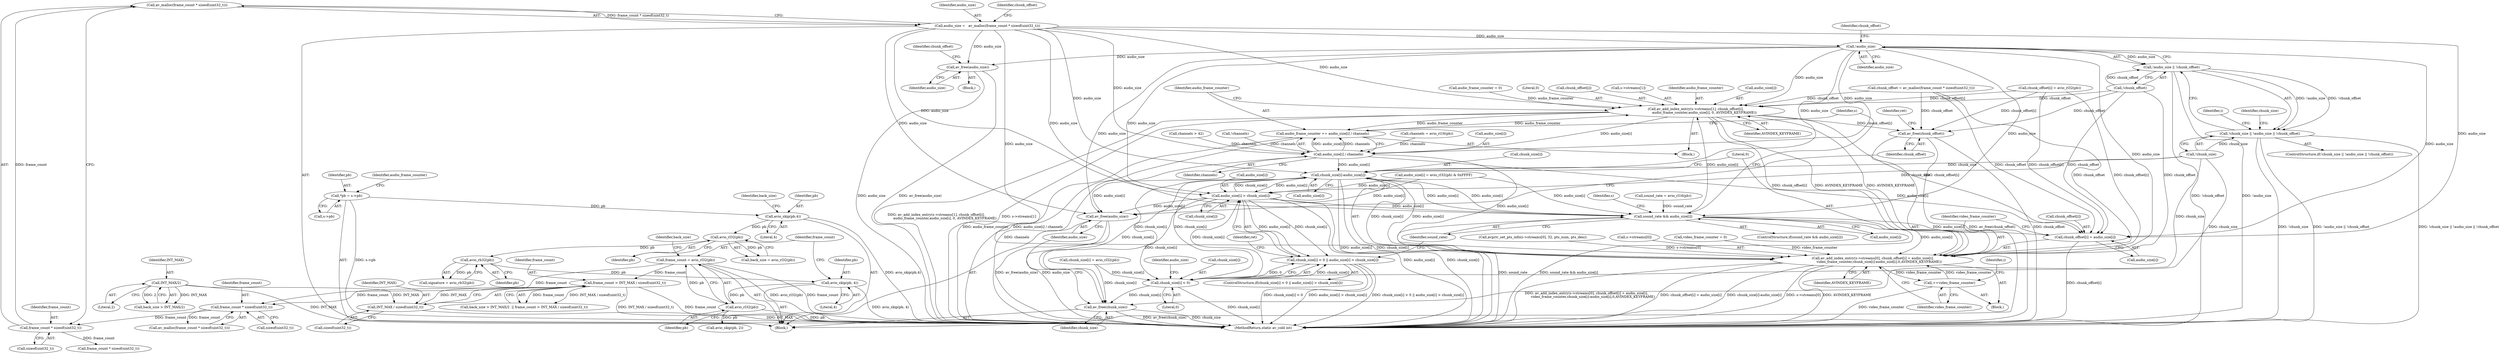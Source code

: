digraph "0_FFmpeg_96f24d1bee7fe7bac08e2b7c74db1a046c9dc0de@API" {
"1000441" [label="(Call,av_malloc(frame_count * sizeof(uint32_t)))"];
"1000442" [label="(Call,frame_count * sizeof(uint32_t))"];
"1000435" [label="(Call,frame_count * sizeof(uint32_t))"];
"1000187" [label="(Call,frame_count > INT_MAX / sizeof(uint32_t))"];
"1000176" [label="(Call,frame_count = avio_rl32(pb))"];
"1000178" [label="(Call,avio_rl32(pb))"];
"1000173" [label="(Call,avio_skip(pb, 4))"];
"1000171" [label="(Call,avio_rb32(pb))"];
"1000167" [label="(Call,avio_rl32(pb))"];
"1000162" [label="(Call,avio_skip(pb,4))"];
"1000116" [label="(Call,*pb = s->pb)"];
"1000189" [label="(Call,INT_MAX / sizeof(uint32_t))"];
"1000184" [label="(Call,INT_MAX/2)"];
"1000439" [label="(Call,audio_size =   av_malloc(frame_count * sizeof(uint32_t)))"];
"1000458" [label="(Call,!audio_size)"];
"1000457" [label="(Call,!audio_size || !chunk_offset)"];
"1000454" [label="(Call,!chunk_size || !audio_size || !chunk_offset)"];
"1000465" [label="(Call,av_free(audio_size))"];
"1000536" [label="(Call,audio_size[i] > chunk_size[i])"];
"1000530" [label="(Call,chunk_size[i] < 0 || audio_size[i] > chunk_size[i])"];
"1000549" [label="(Call,sound_rate && audio_size[i])"];
"1000555" [label="(Call,av_add_index_entry(s->streams[1], chunk_offset[i],\n                audio_frame_counter,audio_size[i], 0, AVINDEX_KEYFRAME))"];
"1000570" [label="(Call,audio_frame_counter += audio_size[i] / channels)"];
"1000572" [label="(Call,audio_size[i] / channels)"];
"1000577" [label="(Call,av_add_index_entry(s->streams[0], chunk_offset[i] + audio_size[i],\n            video_frame_counter,chunk_size[i]-audio_size[i],0,AVINDEX_KEYFRAME))"];
"1000600" [label="(Call,++video_frame_counter)"];
"1000583" [label="(Call,chunk_offset[i] + audio_size[i])"];
"1000591" [label="(Call,chunk_size[i]-audio_size[i])"];
"1000531" [label="(Call,chunk_size[i] < 0)"];
"1000602" [label="(Call,av_free(chunk_size))"];
"1000604" [label="(Call,av_free(audio_size))"];
"1000606" [label="(Call,av_free(chunk_offset))"];
"1000528" [label="(Block,)"];
"1000191" [label="(Call,sizeof(uint32_t))"];
"1000444" [label="(Call,sizeof(uint32_t))"];
"1000436" [label="(Identifier,frame_count)"];
"1000592" [label="(Call,chunk_size[i])"];
"1000198" [label="(Call,sound_rate = avio_rl16(pb))"];
"1000176" [label="(Call,frame_count = avio_rl32(pb))"];
"1000600" [label="(Call,++video_frame_counter)"];
"1000609" [label="(Identifier,ret)"];
"1000304" [label="(Call,!channels)"];
"1000550" [label="(Identifier,sound_rate)"];
"1000536" [label="(Call,audio_size[i] > chunk_size[i])"];
"1000181" [label="(Call,back_size > INT_MAX/2  || frame_count > INT_MAX / sizeof(uint32_t))"];
"1000190" [label="(Identifier,INT_MAX)"];
"1000591" [label="(Call,chunk_size[i]-audio_size[i])"];
"1000610" [label="(MethodReturn,static av_cold int)"];
"1000511" [label="(Call,audio_size[i] = avio_rl32(pb) & 0xFFFF)"];
"1000527" [label="(Identifier,i)"];
"1000572" [label="(Call,audio_size[i] / channels)"];
"1000570" [label="(Call,audio_frame_counter += audio_size[i] / channels)"];
"1000206" [label="(Call,channels = avio_rl16(pb))"];
"1000603" [label="(Identifier,chunk_size)"];
"1000573" [label="(Call,audio_size[i])"];
"1000551" [label="(Call,audio_size[i])"];
"1000577" [label="(Call,av_add_index_entry(s->streams[0], chunk_offset[i] + audio_size[i],\n            video_frame_counter,chunk_size[i]-audio_size[i],0,AVINDEX_KEYFRAME))"];
"1000165" [label="(Call,back_size = avio_rl32(pb))"];
"1000555" [label="(Call,av_add_index_entry(s->streams[1], chunk_offset[i],\n                audio_frame_counter,audio_size[i], 0, AVINDEX_KEYFRAME))"];
"1000461" [label="(Identifier,chunk_offset)"];
"1000590" [label="(Identifier,video_frame_counter)"];
"1000183" [label="(Identifier,back_size)"];
"1000537" [label="(Call,audio_size[i])"];
"1000583" [label="(Call,chunk_offset[i] + audio_size[i])"];
"1000443" [label="(Identifier,frame_count)"];
"1000453" [label="(ControlStructure,if(!chunk_size || !audio_size || !chunk_offset))"];
"1000481" [label="(Call,chunk_size[i] = avio_rl32(pb))"];
"1000177" [label="(Identifier,frame_count)"];
"1000558" [label="(Identifier,s)"];
"1000306" [label="(Call,channels > 42)"];
"1000601" [label="(Identifier,video_frame_counter)"];
"1000435" [label="(Call,frame_count * sizeof(uint32_t))"];
"1000584" [label="(Call,chunk_offset[i])"];
"1000441" [label="(Call,av_malloc(frame_count * sizeof(uint32_t)))"];
"1000606" [label="(Call,av_free(chunk_offset))"];
"1000540" [label="(Call,chunk_size[i])"];
"1000440" [label="(Identifier,audio_size)"];
"1000167" [label="(Call,avio_rl32(pb))"];
"1000188" [label="(Identifier,frame_count)"];
"1000565" [label="(Call,audio_size[i])"];
"1000124" [label="(Call,audio_frame_counter = 0)"];
"1000423" [label="(Call,avpriv_set_pts_info(s->streams[0], 32, pts_num, pts_den))"];
"1000459" [label="(Identifier,audio_size)"];
"1000185" [label="(Identifier,INT_MAX)"];
"1000548" [label="(ControlStructure,if(sound_rate && audio_size[i]))"];
"1000545" [label="(Identifier,ret)"];
"1000531" [label="(Call,chunk_size[i] < 0)"];
"1000171" [label="(Call,avio_rb32(pb))"];
"1000605" [label="(Identifier,audio_size)"];
"1000175" [label="(Literal,4)"];
"1000166" [label="(Identifier,back_size)"];
"1000174" [label="(Identifier,pb)"];
"1000568" [label="(Literal,0)"];
"1000125" [label="(Identifier,audio_frame_counter)"];
"1000439" [label="(Call,audio_size =   av_malloc(frame_count * sizeof(uint32_t)))"];
"1000442" [label="(Call,frame_count * sizeof(uint32_t))"];
"1000496" [label="(Call,chunk_offset[i] = avio_rl32(pb))"];
"1000538" [label="(Identifier,audio_size)"];
"1000195" [label="(Call,avio_skip(pb, 2))"];
"1000599" [label="(Identifier,AVINDEX_KEYFRAME)"];
"1000182" [label="(Call,back_size > INT_MAX/2)"];
"1000595" [label="(Call,audio_size[i])"];
"1000468" [label="(Identifier,chunk_offset)"];
"1000532" [label="(Call,chunk_size[i])"];
"1000179" [label="(Identifier,pb)"];
"1000580" [label="(Identifier,s)"];
"1000434" [label="(Call,av_malloc(frame_count * sizeof(uint32_t)))"];
"1000189" [label="(Call,INT_MAX / sizeof(uint32_t))"];
"1000454" [label="(Call,!chunk_size || !audio_size || !chunk_offset)"];
"1000530" [label="(Call,chunk_size[i] < 0 || audio_size[i] > chunk_size[i])"];
"1000187" [label="(Call,frame_count > INT_MAX / sizeof(uint32_t))"];
"1000437" [label="(Call,sizeof(uint32_t))"];
"1000162" [label="(Call,avio_skip(pb,4))"];
"1000184" [label="(Call,INT_MAX/2)"];
"1000607" [label="(Identifier,chunk_offset)"];
"1000117" [label="(Identifier,pb)"];
"1000578" [label="(Call,s->streams[0])"];
"1000169" [label="(Call,signature = avio_rb32(pb))"];
"1000455" [label="(Call,!chunk_size)"];
"1000561" [label="(Call,chunk_offset[i])"];
"1000460" [label="(Call,!chunk_offset)"];
"1000458" [label="(Call,!audio_size)"];
"1000598" [label="(Literal,0)"];
"1000587" [label="(Call,audio_size[i])"];
"1000449" [label="(Call,frame_count * sizeof(uint32_t))"];
"1000128" [label="(Call,video_frame_counter = 0)"];
"1000186" [label="(Literal,2)"];
"1000576" [label="(Identifier,channels)"];
"1000164" [label="(Literal,4)"];
"1000556" [label="(Call,s->streams[1])"];
"1000535" [label="(Literal,0)"];
"1000554" [label="(Block,)"];
"1000163" [label="(Identifier,pb)"];
"1000446" [label="(Call,chunk_offset = av_malloc(frame_count * sizeof(uint32_t)))"];
"1000465" [label="(Call,av_free(audio_size))"];
"1000173" [label="(Call,avio_skip(pb, 4))"];
"1000462" [label="(Block,)"];
"1000114" [label="(Block,)"];
"1000529" [label="(ControlStructure,if(chunk_size[i] < 0 || audio_size[i] > chunk_size[i]))"];
"1000549" [label="(Call,sound_rate && audio_size[i])"];
"1000457" [label="(Call,!audio_size || !chunk_offset)"];
"1000464" [label="(Identifier,chunk_size)"];
"1000602" [label="(Call,av_free(chunk_size))"];
"1000466" [label="(Identifier,audio_size)"];
"1000178" [label="(Call,avio_rl32(pb))"];
"1000474" [label="(Identifier,i)"];
"1000447" [label="(Identifier,chunk_offset)"];
"1000604" [label="(Call,av_free(audio_size))"];
"1000564" [label="(Identifier,audio_frame_counter)"];
"1000116" [label="(Call,*pb = s->pb)"];
"1000569" [label="(Identifier,AVINDEX_KEYFRAME)"];
"1000168" [label="(Identifier,pb)"];
"1000571" [label="(Identifier,audio_frame_counter)"];
"1000172" [label="(Identifier,pb)"];
"1000118" [label="(Call,s->pb)"];
"1000441" -> "1000439"  [label="AST: "];
"1000441" -> "1000442"  [label="CFG: "];
"1000442" -> "1000441"  [label="AST: "];
"1000439" -> "1000441"  [label="CFG: "];
"1000441" -> "1000439"  [label="DDG: frame_count * sizeof(uint32_t)"];
"1000442" -> "1000441"  [label="DDG: frame_count"];
"1000442" -> "1000444"  [label="CFG: "];
"1000443" -> "1000442"  [label="AST: "];
"1000444" -> "1000442"  [label="AST: "];
"1000435" -> "1000442"  [label="DDG: frame_count"];
"1000442" -> "1000449"  [label="DDG: frame_count"];
"1000435" -> "1000434"  [label="AST: "];
"1000435" -> "1000437"  [label="CFG: "];
"1000436" -> "1000435"  [label="AST: "];
"1000437" -> "1000435"  [label="AST: "];
"1000434" -> "1000435"  [label="CFG: "];
"1000435" -> "1000434"  [label="DDG: frame_count"];
"1000187" -> "1000435"  [label="DDG: frame_count"];
"1000176" -> "1000435"  [label="DDG: frame_count"];
"1000187" -> "1000181"  [label="AST: "];
"1000187" -> "1000189"  [label="CFG: "];
"1000188" -> "1000187"  [label="AST: "];
"1000189" -> "1000187"  [label="AST: "];
"1000181" -> "1000187"  [label="CFG: "];
"1000187" -> "1000610"  [label="DDG: frame_count"];
"1000187" -> "1000610"  [label="DDG: INT_MAX / sizeof(uint32_t)"];
"1000187" -> "1000181"  [label="DDG: frame_count"];
"1000187" -> "1000181"  [label="DDG: INT_MAX / sizeof(uint32_t)"];
"1000176" -> "1000187"  [label="DDG: frame_count"];
"1000189" -> "1000187"  [label="DDG: INT_MAX"];
"1000176" -> "1000114"  [label="AST: "];
"1000176" -> "1000178"  [label="CFG: "];
"1000177" -> "1000176"  [label="AST: "];
"1000178" -> "1000176"  [label="AST: "];
"1000183" -> "1000176"  [label="CFG: "];
"1000176" -> "1000610"  [label="DDG: avio_rl32(pb)"];
"1000176" -> "1000610"  [label="DDG: frame_count"];
"1000178" -> "1000176"  [label="DDG: pb"];
"1000178" -> "1000179"  [label="CFG: "];
"1000179" -> "1000178"  [label="AST: "];
"1000178" -> "1000610"  [label="DDG: pb"];
"1000173" -> "1000178"  [label="DDG: pb"];
"1000178" -> "1000195"  [label="DDG: pb"];
"1000173" -> "1000114"  [label="AST: "];
"1000173" -> "1000175"  [label="CFG: "];
"1000174" -> "1000173"  [label="AST: "];
"1000175" -> "1000173"  [label="AST: "];
"1000177" -> "1000173"  [label="CFG: "];
"1000173" -> "1000610"  [label="DDG: avio_skip(pb, 4)"];
"1000171" -> "1000173"  [label="DDG: pb"];
"1000171" -> "1000169"  [label="AST: "];
"1000171" -> "1000172"  [label="CFG: "];
"1000172" -> "1000171"  [label="AST: "];
"1000169" -> "1000171"  [label="CFG: "];
"1000171" -> "1000169"  [label="DDG: pb"];
"1000167" -> "1000171"  [label="DDG: pb"];
"1000167" -> "1000165"  [label="AST: "];
"1000167" -> "1000168"  [label="CFG: "];
"1000168" -> "1000167"  [label="AST: "];
"1000165" -> "1000167"  [label="CFG: "];
"1000167" -> "1000165"  [label="DDG: pb"];
"1000162" -> "1000167"  [label="DDG: pb"];
"1000162" -> "1000114"  [label="AST: "];
"1000162" -> "1000164"  [label="CFG: "];
"1000163" -> "1000162"  [label="AST: "];
"1000164" -> "1000162"  [label="AST: "];
"1000166" -> "1000162"  [label="CFG: "];
"1000162" -> "1000610"  [label="DDG: avio_skip(pb,4)"];
"1000116" -> "1000162"  [label="DDG: pb"];
"1000116" -> "1000114"  [label="AST: "];
"1000116" -> "1000118"  [label="CFG: "];
"1000117" -> "1000116"  [label="AST: "];
"1000118" -> "1000116"  [label="AST: "];
"1000125" -> "1000116"  [label="CFG: "];
"1000116" -> "1000610"  [label="DDG: s->pb"];
"1000189" -> "1000191"  [label="CFG: "];
"1000190" -> "1000189"  [label="AST: "];
"1000191" -> "1000189"  [label="AST: "];
"1000189" -> "1000610"  [label="DDG: INT_MAX"];
"1000184" -> "1000189"  [label="DDG: INT_MAX"];
"1000184" -> "1000182"  [label="AST: "];
"1000184" -> "1000186"  [label="CFG: "];
"1000185" -> "1000184"  [label="AST: "];
"1000186" -> "1000184"  [label="AST: "];
"1000182" -> "1000184"  [label="CFG: "];
"1000184" -> "1000610"  [label="DDG: INT_MAX"];
"1000184" -> "1000182"  [label="DDG: INT_MAX"];
"1000184" -> "1000182"  [label="DDG: 2"];
"1000439" -> "1000114"  [label="AST: "];
"1000440" -> "1000439"  [label="AST: "];
"1000447" -> "1000439"  [label="CFG: "];
"1000439" -> "1000458"  [label="DDG: audio_size"];
"1000439" -> "1000465"  [label="DDG: audio_size"];
"1000439" -> "1000536"  [label="DDG: audio_size"];
"1000439" -> "1000549"  [label="DDG: audio_size"];
"1000439" -> "1000555"  [label="DDG: audio_size"];
"1000439" -> "1000572"  [label="DDG: audio_size"];
"1000439" -> "1000577"  [label="DDG: audio_size"];
"1000439" -> "1000583"  [label="DDG: audio_size"];
"1000439" -> "1000591"  [label="DDG: audio_size"];
"1000439" -> "1000604"  [label="DDG: audio_size"];
"1000458" -> "1000457"  [label="AST: "];
"1000458" -> "1000459"  [label="CFG: "];
"1000459" -> "1000458"  [label="AST: "];
"1000461" -> "1000458"  [label="CFG: "];
"1000457" -> "1000458"  [label="CFG: "];
"1000458" -> "1000457"  [label="DDG: audio_size"];
"1000458" -> "1000465"  [label="DDG: audio_size"];
"1000458" -> "1000536"  [label="DDG: audio_size"];
"1000458" -> "1000549"  [label="DDG: audio_size"];
"1000458" -> "1000555"  [label="DDG: audio_size"];
"1000458" -> "1000572"  [label="DDG: audio_size"];
"1000458" -> "1000577"  [label="DDG: audio_size"];
"1000458" -> "1000583"  [label="DDG: audio_size"];
"1000458" -> "1000591"  [label="DDG: audio_size"];
"1000458" -> "1000604"  [label="DDG: audio_size"];
"1000457" -> "1000454"  [label="AST: "];
"1000457" -> "1000460"  [label="CFG: "];
"1000460" -> "1000457"  [label="AST: "];
"1000454" -> "1000457"  [label="CFG: "];
"1000457" -> "1000610"  [label="DDG: !chunk_offset"];
"1000457" -> "1000610"  [label="DDG: !audio_size"];
"1000457" -> "1000454"  [label="DDG: !audio_size"];
"1000457" -> "1000454"  [label="DDG: !chunk_offset"];
"1000460" -> "1000457"  [label="DDG: chunk_offset"];
"1000454" -> "1000453"  [label="AST: "];
"1000454" -> "1000455"  [label="CFG: "];
"1000455" -> "1000454"  [label="AST: "];
"1000464" -> "1000454"  [label="CFG: "];
"1000474" -> "1000454"  [label="CFG: "];
"1000454" -> "1000610"  [label="DDG: !chunk_size"];
"1000454" -> "1000610"  [label="DDG: !audio_size || !chunk_offset"];
"1000454" -> "1000610"  [label="DDG: !chunk_size || !audio_size || !chunk_offset"];
"1000455" -> "1000454"  [label="DDG: chunk_size"];
"1000465" -> "1000462"  [label="AST: "];
"1000465" -> "1000466"  [label="CFG: "];
"1000466" -> "1000465"  [label="AST: "];
"1000468" -> "1000465"  [label="CFG: "];
"1000465" -> "1000610"  [label="DDG: av_free(audio_size)"];
"1000465" -> "1000610"  [label="DDG: audio_size"];
"1000536" -> "1000530"  [label="AST: "];
"1000536" -> "1000540"  [label="CFG: "];
"1000537" -> "1000536"  [label="AST: "];
"1000540" -> "1000536"  [label="AST: "];
"1000530" -> "1000536"  [label="CFG: "];
"1000536" -> "1000610"  [label="DDG: chunk_size[i]"];
"1000536" -> "1000610"  [label="DDG: audio_size[i]"];
"1000536" -> "1000530"  [label="DDG: audio_size[i]"];
"1000536" -> "1000530"  [label="DDG: chunk_size[i]"];
"1000591" -> "1000536"  [label="DDG: audio_size[i]"];
"1000511" -> "1000536"  [label="DDG: audio_size[i]"];
"1000531" -> "1000536"  [label="DDG: chunk_size[i]"];
"1000455" -> "1000536"  [label="DDG: chunk_size"];
"1000536" -> "1000549"  [label="DDG: audio_size[i]"];
"1000536" -> "1000591"  [label="DDG: chunk_size[i]"];
"1000536" -> "1000602"  [label="DDG: chunk_size[i]"];
"1000536" -> "1000604"  [label="DDG: audio_size[i]"];
"1000530" -> "1000529"  [label="AST: "];
"1000530" -> "1000531"  [label="CFG: "];
"1000531" -> "1000530"  [label="AST: "];
"1000545" -> "1000530"  [label="CFG: "];
"1000550" -> "1000530"  [label="CFG: "];
"1000530" -> "1000610"  [label="DDG: chunk_size[i] < 0"];
"1000530" -> "1000610"  [label="DDG: audio_size[i] > chunk_size[i]"];
"1000530" -> "1000610"  [label="DDG: chunk_size[i] < 0 || audio_size[i] > chunk_size[i]"];
"1000531" -> "1000530"  [label="DDG: chunk_size[i]"];
"1000531" -> "1000530"  [label="DDG: 0"];
"1000549" -> "1000548"  [label="AST: "];
"1000549" -> "1000550"  [label="CFG: "];
"1000549" -> "1000551"  [label="CFG: "];
"1000550" -> "1000549"  [label="AST: "];
"1000551" -> "1000549"  [label="AST: "];
"1000558" -> "1000549"  [label="CFG: "];
"1000580" -> "1000549"  [label="CFG: "];
"1000549" -> "1000610"  [label="DDG: sound_rate"];
"1000549" -> "1000610"  [label="DDG: sound_rate && audio_size[i]"];
"1000198" -> "1000549"  [label="DDG: sound_rate"];
"1000591" -> "1000549"  [label="DDG: audio_size[i]"];
"1000511" -> "1000549"  [label="DDG: audio_size[i]"];
"1000549" -> "1000555"  [label="DDG: audio_size[i]"];
"1000549" -> "1000577"  [label="DDG: audio_size[i]"];
"1000549" -> "1000583"  [label="DDG: audio_size[i]"];
"1000549" -> "1000591"  [label="DDG: audio_size[i]"];
"1000555" -> "1000554"  [label="AST: "];
"1000555" -> "1000569"  [label="CFG: "];
"1000556" -> "1000555"  [label="AST: "];
"1000561" -> "1000555"  [label="AST: "];
"1000564" -> "1000555"  [label="AST: "];
"1000565" -> "1000555"  [label="AST: "];
"1000568" -> "1000555"  [label="AST: "];
"1000569" -> "1000555"  [label="AST: "];
"1000571" -> "1000555"  [label="CFG: "];
"1000555" -> "1000610"  [label="DDG: av_add_index_entry(s->streams[1], chunk_offset[i],\n                audio_frame_counter,audio_size[i], 0, AVINDEX_KEYFRAME)"];
"1000555" -> "1000610"  [label="DDG: s->streams[1]"];
"1000460" -> "1000555"  [label="DDG: chunk_offset"];
"1000496" -> "1000555"  [label="DDG: chunk_offset[i]"];
"1000446" -> "1000555"  [label="DDG: chunk_offset"];
"1000124" -> "1000555"  [label="DDG: audio_frame_counter"];
"1000570" -> "1000555"  [label="DDG: audio_frame_counter"];
"1000577" -> "1000555"  [label="DDG: AVINDEX_KEYFRAME"];
"1000555" -> "1000570"  [label="DDG: audio_frame_counter"];
"1000555" -> "1000572"  [label="DDG: audio_size[i]"];
"1000555" -> "1000577"  [label="DDG: chunk_offset[i]"];
"1000555" -> "1000577"  [label="DDG: AVINDEX_KEYFRAME"];
"1000555" -> "1000583"  [label="DDG: chunk_offset[i]"];
"1000555" -> "1000606"  [label="DDG: chunk_offset[i]"];
"1000570" -> "1000554"  [label="AST: "];
"1000570" -> "1000572"  [label="CFG: "];
"1000571" -> "1000570"  [label="AST: "];
"1000572" -> "1000570"  [label="AST: "];
"1000580" -> "1000570"  [label="CFG: "];
"1000570" -> "1000610"  [label="DDG: audio_frame_counter"];
"1000570" -> "1000610"  [label="DDG: audio_size[i] / channels"];
"1000572" -> "1000570"  [label="DDG: audio_size[i]"];
"1000572" -> "1000570"  [label="DDG: channels"];
"1000572" -> "1000576"  [label="CFG: "];
"1000573" -> "1000572"  [label="AST: "];
"1000576" -> "1000572"  [label="AST: "];
"1000572" -> "1000610"  [label="DDG: channels"];
"1000206" -> "1000572"  [label="DDG: channels"];
"1000304" -> "1000572"  [label="DDG: channels"];
"1000306" -> "1000572"  [label="DDG: channels"];
"1000572" -> "1000577"  [label="DDG: audio_size[i]"];
"1000572" -> "1000583"  [label="DDG: audio_size[i]"];
"1000572" -> "1000591"  [label="DDG: audio_size[i]"];
"1000577" -> "1000528"  [label="AST: "];
"1000577" -> "1000599"  [label="CFG: "];
"1000578" -> "1000577"  [label="AST: "];
"1000583" -> "1000577"  [label="AST: "];
"1000590" -> "1000577"  [label="AST: "];
"1000591" -> "1000577"  [label="AST: "];
"1000598" -> "1000577"  [label="AST: "];
"1000599" -> "1000577"  [label="AST: "];
"1000601" -> "1000577"  [label="CFG: "];
"1000577" -> "1000610"  [label="DDG: AVINDEX_KEYFRAME"];
"1000577" -> "1000610"  [label="DDG: av_add_index_entry(s->streams[0], chunk_offset[i] + audio_size[i],\n            video_frame_counter,chunk_size[i]-audio_size[i],0,AVINDEX_KEYFRAME)"];
"1000577" -> "1000610"  [label="DDG: chunk_offset[i] + audio_size[i]"];
"1000577" -> "1000610"  [label="DDG: chunk_size[i]-audio_size[i]"];
"1000577" -> "1000610"  [label="DDG: s->streams[0]"];
"1000423" -> "1000577"  [label="DDG: s->streams[0]"];
"1000460" -> "1000577"  [label="DDG: chunk_offset"];
"1000496" -> "1000577"  [label="DDG: chunk_offset[i]"];
"1000446" -> "1000577"  [label="DDG: chunk_offset"];
"1000128" -> "1000577"  [label="DDG: video_frame_counter"];
"1000600" -> "1000577"  [label="DDG: video_frame_counter"];
"1000591" -> "1000577"  [label="DDG: chunk_size[i]"];
"1000591" -> "1000577"  [label="DDG: audio_size[i]"];
"1000577" -> "1000600"  [label="DDG: video_frame_counter"];
"1000600" -> "1000528"  [label="AST: "];
"1000600" -> "1000601"  [label="CFG: "];
"1000601" -> "1000600"  [label="AST: "];
"1000527" -> "1000600"  [label="CFG: "];
"1000600" -> "1000610"  [label="DDG: video_frame_counter"];
"1000583" -> "1000587"  [label="CFG: "];
"1000584" -> "1000583"  [label="AST: "];
"1000587" -> "1000583"  [label="AST: "];
"1000590" -> "1000583"  [label="CFG: "];
"1000583" -> "1000610"  [label="DDG: chunk_offset[i]"];
"1000460" -> "1000583"  [label="DDG: chunk_offset"];
"1000496" -> "1000583"  [label="DDG: chunk_offset[i]"];
"1000446" -> "1000583"  [label="DDG: chunk_offset"];
"1000591" -> "1000595"  [label="CFG: "];
"1000592" -> "1000591"  [label="AST: "];
"1000595" -> "1000591"  [label="AST: "];
"1000598" -> "1000591"  [label="CFG: "];
"1000591" -> "1000610"  [label="DDG: audio_size[i]"];
"1000591" -> "1000610"  [label="DDG: chunk_size[i]"];
"1000591" -> "1000531"  [label="DDG: chunk_size[i]"];
"1000531" -> "1000591"  [label="DDG: chunk_size[i]"];
"1000455" -> "1000591"  [label="DDG: chunk_size"];
"1000591" -> "1000602"  [label="DDG: chunk_size[i]"];
"1000591" -> "1000604"  [label="DDG: audio_size[i]"];
"1000531" -> "1000535"  [label="CFG: "];
"1000532" -> "1000531"  [label="AST: "];
"1000535" -> "1000531"  [label="AST: "];
"1000538" -> "1000531"  [label="CFG: "];
"1000531" -> "1000610"  [label="DDG: chunk_size[i]"];
"1000455" -> "1000531"  [label="DDG: chunk_size"];
"1000481" -> "1000531"  [label="DDG: chunk_size[i]"];
"1000531" -> "1000602"  [label="DDG: chunk_size[i]"];
"1000602" -> "1000114"  [label="AST: "];
"1000602" -> "1000603"  [label="CFG: "];
"1000603" -> "1000602"  [label="AST: "];
"1000605" -> "1000602"  [label="CFG: "];
"1000602" -> "1000610"  [label="DDG: av_free(chunk_size)"];
"1000602" -> "1000610"  [label="DDG: chunk_size"];
"1000455" -> "1000602"  [label="DDG: chunk_size"];
"1000481" -> "1000602"  [label="DDG: chunk_size[i]"];
"1000604" -> "1000114"  [label="AST: "];
"1000604" -> "1000605"  [label="CFG: "];
"1000605" -> "1000604"  [label="AST: "];
"1000607" -> "1000604"  [label="CFG: "];
"1000604" -> "1000610"  [label="DDG: av_free(audio_size)"];
"1000604" -> "1000610"  [label="DDG: audio_size"];
"1000511" -> "1000604"  [label="DDG: audio_size[i]"];
"1000606" -> "1000114"  [label="AST: "];
"1000606" -> "1000607"  [label="CFG: "];
"1000607" -> "1000606"  [label="AST: "];
"1000609" -> "1000606"  [label="CFG: "];
"1000606" -> "1000610"  [label="DDG: chunk_offset"];
"1000606" -> "1000610"  [label="DDG: av_free(chunk_offset)"];
"1000460" -> "1000606"  [label="DDG: chunk_offset"];
"1000496" -> "1000606"  [label="DDG: chunk_offset[i]"];
"1000446" -> "1000606"  [label="DDG: chunk_offset"];
}
